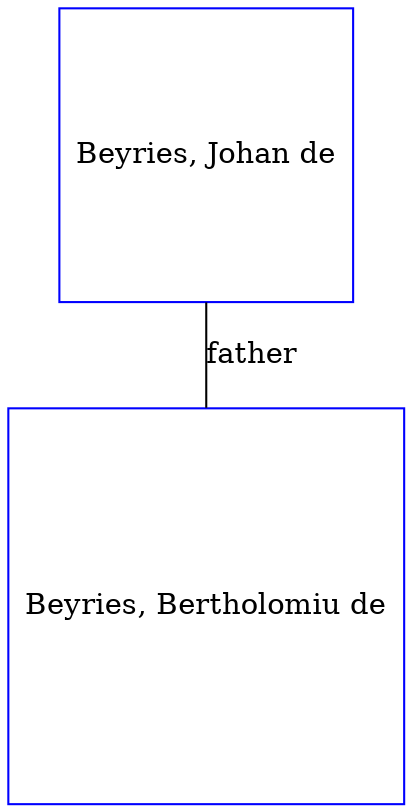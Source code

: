 digraph D {
    edge [dir=none];    node [shape=box];    "010683"   [label="Beyries, Bertholomiu de", shape=box, regular=1, color="blue"] ;
"010684"   [label="Beyries, Johan de", shape=box, regular=1, color="blue"] ;
010684->010683 [label="father",arrowsize=0.0]; 
}